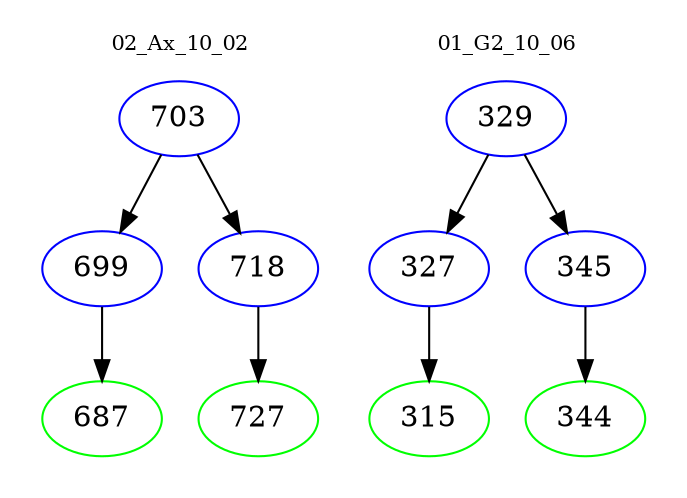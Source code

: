 digraph{
subgraph cluster_0 {
color = white
label = "02_Ax_10_02";
fontsize=10;
T0_703 [label="703", color="blue"]
T0_703 -> T0_699 [color="black"]
T0_699 [label="699", color="blue"]
T0_699 -> T0_687 [color="black"]
T0_687 [label="687", color="green"]
T0_703 -> T0_718 [color="black"]
T0_718 [label="718", color="blue"]
T0_718 -> T0_727 [color="black"]
T0_727 [label="727", color="green"]
}
subgraph cluster_1 {
color = white
label = "01_G2_10_06";
fontsize=10;
T1_329 [label="329", color="blue"]
T1_329 -> T1_327 [color="black"]
T1_327 [label="327", color="blue"]
T1_327 -> T1_315 [color="black"]
T1_315 [label="315", color="green"]
T1_329 -> T1_345 [color="black"]
T1_345 [label="345", color="blue"]
T1_345 -> T1_344 [color="black"]
T1_344 [label="344", color="green"]
}
}
